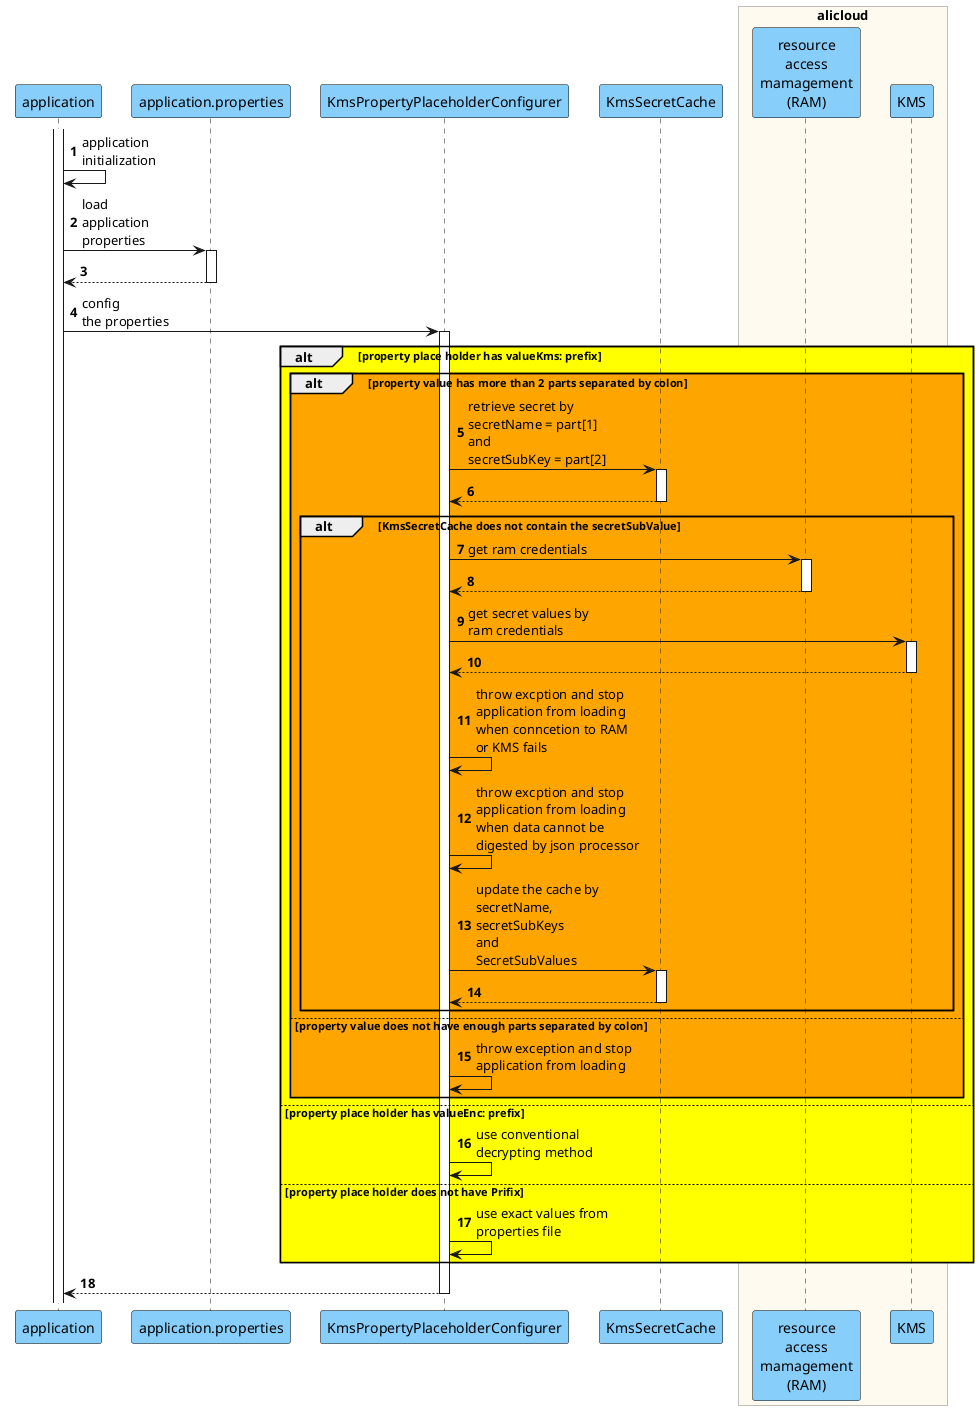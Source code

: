 @startuml
'https://plantuml.com/sequence-diagram

autonumber

skinparam sequence {
	boxBorderColor grey
	boxBackgroundColor floralwhite
 	ParticipantBorderColor black
 	ParticipantBackgroundColor lightskyblue
	ParticipantPadding 10
 	ActorBorderColor black
 	ActorBackgroundColor lightskyblue
}

participant "application" as application
participant "application.properties" as appProps
participant "KmsPropertyPlaceholderConfigurer" as KmsPPC
participant "KmsSecretCache" as KmsSC
box "alicloud"
participant "resource\naccess\nmamagement\n(RAM)" as ram
participant "KMS" as KMS
end box

activate application
application -> application: application\ninitialization
application -> appProps: load\napplication\nproperties
activate appProps
appProps --> application
deactivate appProps
application -> KmsPPC: config\nthe properties
activate KmsPPC
alt #yellow property place holder has valueKms: prefix
alt #orange property value has more than 2 parts separated by colon
KmsPPC -> KmsSC: retrieve secret by\nsecretName = part[1]\nand\nsecretSubKey = part[2]
activate KmsSC
KmsSC --> KmsPPC
deactivate KmsSC
alt KmsSecretCache does not contain the secretSubValue
KmsPPC -> ram: get ram credentials
activate ram
ram --> KmsPPC
deactivate ram
KmsPPC -> KMS: get secret values by\nram credentials
activate KMS
KMS --> KmsPPC
deactivate KMS
KmsPPC -> KmsPPC: throw excption and stop\napplication from loading\nwhen conncetion to RAM\nor KMS fails
KmsPPC -> KmsPPC: throw excption and stop\napplication from loading\nwhen data cannot be\ndigested by json processor
KmsPPC -> KmsSC: update the cache by\nsecretName,\nsecretSubKeys\nand\nSecretSubValues
activate KmsSC
KmsSC--> KmsPPC
deactivate KmsSC
end
else property value does not have enough parts separated by colon
KmsPPC -> KmsPPC: throw exception and stop\napplication from loading
end
else property place holder has valueEnc: prefix
KmsPPC -> KmsPPC: use conventional\ndecrypting method
else property place holder does not have Prifix
KmsPPC -> KmsPPC: use exact values from\nproperties file
end
KmsPPC --> application
deactivate KmsPPC


@enduml